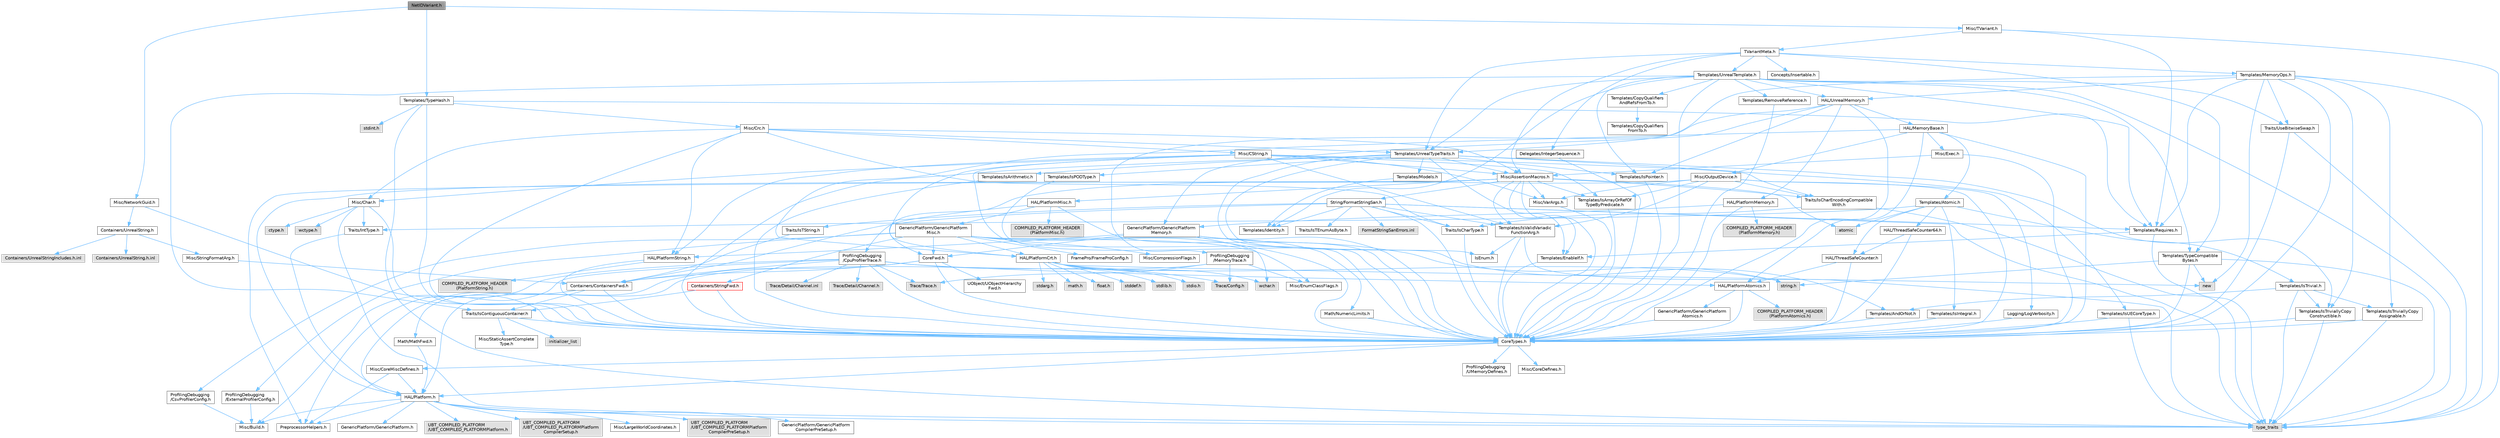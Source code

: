 digraph "NetIDVariant.h"
{
 // INTERACTIVE_SVG=YES
 // LATEX_PDF_SIZE
  bgcolor="transparent";
  edge [fontname=Helvetica,fontsize=10,labelfontname=Helvetica,labelfontsize=10];
  node [fontname=Helvetica,fontsize=10,shape=box,height=0.2,width=0.4];
  Node1 [id="Node000001",label="NetIDVariant.h",height=0.2,width=0.4,color="gray40", fillcolor="grey60", style="filled", fontcolor="black",tooltip=" "];
  Node1 -> Node2 [id="edge1_Node000001_Node000002",color="steelblue1",style="solid",tooltip=" "];
  Node2 [id="Node000002",label="Misc/NetworkGuid.h",height=0.2,width=0.4,color="grey40", fillcolor="white", style="filled",URL="$de/d1f/NetworkGuid_8h.html",tooltip=" "];
  Node2 -> Node3 [id="edge2_Node000002_Node000003",color="steelblue1",style="solid",tooltip=" "];
  Node3 [id="Node000003",label="CoreTypes.h",height=0.2,width=0.4,color="grey40", fillcolor="white", style="filled",URL="$dc/dec/CoreTypes_8h.html",tooltip=" "];
  Node3 -> Node4 [id="edge3_Node000003_Node000004",color="steelblue1",style="solid",tooltip=" "];
  Node4 [id="Node000004",label="HAL/Platform.h",height=0.2,width=0.4,color="grey40", fillcolor="white", style="filled",URL="$d9/dd0/Platform_8h.html",tooltip=" "];
  Node4 -> Node5 [id="edge4_Node000004_Node000005",color="steelblue1",style="solid",tooltip=" "];
  Node5 [id="Node000005",label="Misc/Build.h",height=0.2,width=0.4,color="grey40", fillcolor="white", style="filled",URL="$d3/dbb/Build_8h.html",tooltip=" "];
  Node4 -> Node6 [id="edge5_Node000004_Node000006",color="steelblue1",style="solid",tooltip=" "];
  Node6 [id="Node000006",label="Misc/LargeWorldCoordinates.h",height=0.2,width=0.4,color="grey40", fillcolor="white", style="filled",URL="$d2/dcb/LargeWorldCoordinates_8h.html",tooltip=" "];
  Node4 -> Node7 [id="edge6_Node000004_Node000007",color="steelblue1",style="solid",tooltip=" "];
  Node7 [id="Node000007",label="type_traits",height=0.2,width=0.4,color="grey60", fillcolor="#E0E0E0", style="filled",tooltip=" "];
  Node4 -> Node8 [id="edge7_Node000004_Node000008",color="steelblue1",style="solid",tooltip=" "];
  Node8 [id="Node000008",label="PreprocessorHelpers.h",height=0.2,width=0.4,color="grey40", fillcolor="white", style="filled",URL="$db/ddb/PreprocessorHelpers_8h.html",tooltip=" "];
  Node4 -> Node9 [id="edge8_Node000004_Node000009",color="steelblue1",style="solid",tooltip=" "];
  Node9 [id="Node000009",label="UBT_COMPILED_PLATFORM\l/UBT_COMPILED_PLATFORMPlatform\lCompilerPreSetup.h",height=0.2,width=0.4,color="grey60", fillcolor="#E0E0E0", style="filled",tooltip=" "];
  Node4 -> Node10 [id="edge9_Node000004_Node000010",color="steelblue1",style="solid",tooltip=" "];
  Node10 [id="Node000010",label="GenericPlatform/GenericPlatform\lCompilerPreSetup.h",height=0.2,width=0.4,color="grey40", fillcolor="white", style="filled",URL="$d9/dc8/GenericPlatformCompilerPreSetup_8h.html",tooltip=" "];
  Node4 -> Node11 [id="edge10_Node000004_Node000011",color="steelblue1",style="solid",tooltip=" "];
  Node11 [id="Node000011",label="GenericPlatform/GenericPlatform.h",height=0.2,width=0.4,color="grey40", fillcolor="white", style="filled",URL="$d6/d84/GenericPlatform_8h.html",tooltip=" "];
  Node4 -> Node12 [id="edge11_Node000004_Node000012",color="steelblue1",style="solid",tooltip=" "];
  Node12 [id="Node000012",label="UBT_COMPILED_PLATFORM\l/UBT_COMPILED_PLATFORMPlatform.h",height=0.2,width=0.4,color="grey60", fillcolor="#E0E0E0", style="filled",tooltip=" "];
  Node4 -> Node13 [id="edge12_Node000004_Node000013",color="steelblue1",style="solid",tooltip=" "];
  Node13 [id="Node000013",label="UBT_COMPILED_PLATFORM\l/UBT_COMPILED_PLATFORMPlatform\lCompilerSetup.h",height=0.2,width=0.4,color="grey60", fillcolor="#E0E0E0", style="filled",tooltip=" "];
  Node3 -> Node14 [id="edge13_Node000003_Node000014",color="steelblue1",style="solid",tooltip=" "];
  Node14 [id="Node000014",label="ProfilingDebugging\l/UMemoryDefines.h",height=0.2,width=0.4,color="grey40", fillcolor="white", style="filled",URL="$d2/da2/UMemoryDefines_8h.html",tooltip=" "];
  Node3 -> Node15 [id="edge14_Node000003_Node000015",color="steelblue1",style="solid",tooltip=" "];
  Node15 [id="Node000015",label="Misc/CoreMiscDefines.h",height=0.2,width=0.4,color="grey40", fillcolor="white", style="filled",URL="$da/d38/CoreMiscDefines_8h.html",tooltip=" "];
  Node15 -> Node4 [id="edge15_Node000015_Node000004",color="steelblue1",style="solid",tooltip=" "];
  Node15 -> Node8 [id="edge16_Node000015_Node000008",color="steelblue1",style="solid",tooltip=" "];
  Node3 -> Node16 [id="edge17_Node000003_Node000016",color="steelblue1",style="solid",tooltip=" "];
  Node16 [id="Node000016",label="Misc/CoreDefines.h",height=0.2,width=0.4,color="grey40", fillcolor="white", style="filled",URL="$d3/dd2/CoreDefines_8h.html",tooltip=" "];
  Node2 -> Node17 [id="edge18_Node000002_Node000017",color="steelblue1",style="solid",tooltip=" "];
  Node17 [id="Node000017",label="Containers/UnrealString.h",height=0.2,width=0.4,color="grey40", fillcolor="white", style="filled",URL="$d5/dba/UnrealString_8h.html",tooltip=" "];
  Node17 -> Node18 [id="edge19_Node000017_Node000018",color="steelblue1",style="solid",tooltip=" "];
  Node18 [id="Node000018",label="Containers/UnrealStringIncludes.h.inl",height=0.2,width=0.4,color="grey60", fillcolor="#E0E0E0", style="filled",tooltip=" "];
  Node17 -> Node19 [id="edge20_Node000017_Node000019",color="steelblue1",style="solid",tooltip=" "];
  Node19 [id="Node000019",label="Containers/UnrealString.h.inl",height=0.2,width=0.4,color="grey60", fillcolor="#E0E0E0", style="filled",tooltip=" "];
  Node17 -> Node20 [id="edge21_Node000017_Node000020",color="steelblue1",style="solid",tooltip=" "];
  Node20 [id="Node000020",label="Misc/StringFormatArg.h",height=0.2,width=0.4,color="grey40", fillcolor="white", style="filled",URL="$d2/d16/StringFormatArg_8h.html",tooltip=" "];
  Node20 -> Node21 [id="edge22_Node000020_Node000021",color="steelblue1",style="solid",tooltip=" "];
  Node21 [id="Node000021",label="Containers/ContainersFwd.h",height=0.2,width=0.4,color="grey40", fillcolor="white", style="filled",URL="$d4/d0a/ContainersFwd_8h.html",tooltip=" "];
  Node21 -> Node4 [id="edge23_Node000021_Node000004",color="steelblue1",style="solid",tooltip=" "];
  Node21 -> Node3 [id="edge24_Node000021_Node000003",color="steelblue1",style="solid",tooltip=" "];
  Node21 -> Node22 [id="edge25_Node000021_Node000022",color="steelblue1",style="solid",tooltip=" "];
  Node22 [id="Node000022",label="Traits/IsContiguousContainer.h",height=0.2,width=0.4,color="grey40", fillcolor="white", style="filled",URL="$d5/d3c/IsContiguousContainer_8h.html",tooltip=" "];
  Node22 -> Node3 [id="edge26_Node000022_Node000003",color="steelblue1",style="solid",tooltip=" "];
  Node22 -> Node23 [id="edge27_Node000022_Node000023",color="steelblue1",style="solid",tooltip=" "];
  Node23 [id="Node000023",label="Misc/StaticAssertComplete\lType.h",height=0.2,width=0.4,color="grey40", fillcolor="white", style="filled",URL="$d5/d4e/StaticAssertCompleteType_8h.html",tooltip=" "];
  Node22 -> Node24 [id="edge28_Node000022_Node000024",color="steelblue1",style="solid",tooltip=" "];
  Node24 [id="Node000024",label="initializer_list",height=0.2,width=0.4,color="grey60", fillcolor="#E0E0E0", style="filled",tooltip=" "];
  Node1 -> Node25 [id="edge29_Node000001_Node000025",color="steelblue1",style="solid",tooltip=" "];
  Node25 [id="Node000025",label="Misc/TVariant.h",height=0.2,width=0.4,color="grey40", fillcolor="white", style="filled",URL="$d2/d16/TVariant_8h.html",tooltip=" "];
  Node25 -> Node26 [id="edge30_Node000025_Node000026",color="steelblue1",style="solid",tooltip=" "];
  Node26 [id="Node000026",label="Templates/Requires.h",height=0.2,width=0.4,color="grey40", fillcolor="white", style="filled",URL="$dc/d96/Requires_8h.html",tooltip=" "];
  Node26 -> Node27 [id="edge31_Node000026_Node000027",color="steelblue1",style="solid",tooltip=" "];
  Node27 [id="Node000027",label="Templates/EnableIf.h",height=0.2,width=0.4,color="grey40", fillcolor="white", style="filled",URL="$d7/d60/EnableIf_8h.html",tooltip=" "];
  Node27 -> Node3 [id="edge32_Node000027_Node000003",color="steelblue1",style="solid",tooltip=" "];
  Node26 -> Node7 [id="edge33_Node000026_Node000007",color="steelblue1",style="solid",tooltip=" "];
  Node25 -> Node28 [id="edge34_Node000025_Node000028",color="steelblue1",style="solid",tooltip=" "];
  Node28 [id="Node000028",label="TVariantMeta.h",height=0.2,width=0.4,color="grey40", fillcolor="white", style="filled",URL="$d0/d34/TVariantMeta_8h.html",tooltip=" "];
  Node28 -> Node29 [id="edge35_Node000028_Node000029",color="steelblue1",style="solid",tooltip=" "];
  Node29 [id="Node000029",label="Templates/MemoryOps.h",height=0.2,width=0.4,color="grey40", fillcolor="white", style="filled",URL="$db/dea/MemoryOps_8h.html",tooltip=" "];
  Node29 -> Node3 [id="edge36_Node000029_Node000003",color="steelblue1",style="solid",tooltip=" "];
  Node29 -> Node30 [id="edge37_Node000029_Node000030",color="steelblue1",style="solid",tooltip=" "];
  Node30 [id="Node000030",label="HAL/UnrealMemory.h",height=0.2,width=0.4,color="grey40", fillcolor="white", style="filled",URL="$d9/d96/UnrealMemory_8h.html",tooltip=" "];
  Node30 -> Node3 [id="edge38_Node000030_Node000003",color="steelblue1",style="solid",tooltip=" "];
  Node30 -> Node31 [id="edge39_Node000030_Node000031",color="steelblue1",style="solid",tooltip=" "];
  Node31 [id="Node000031",label="GenericPlatform/GenericPlatform\lMemory.h",height=0.2,width=0.4,color="grey40", fillcolor="white", style="filled",URL="$dd/d22/GenericPlatformMemory_8h.html",tooltip=" "];
  Node31 -> Node32 [id="edge40_Node000031_Node000032",color="steelblue1",style="solid",tooltip=" "];
  Node32 [id="Node000032",label="CoreFwd.h",height=0.2,width=0.4,color="grey40", fillcolor="white", style="filled",URL="$d1/d1e/CoreFwd_8h.html",tooltip=" "];
  Node32 -> Node3 [id="edge41_Node000032_Node000003",color="steelblue1",style="solid",tooltip=" "];
  Node32 -> Node21 [id="edge42_Node000032_Node000021",color="steelblue1",style="solid",tooltip=" "];
  Node32 -> Node33 [id="edge43_Node000032_Node000033",color="steelblue1",style="solid",tooltip=" "];
  Node33 [id="Node000033",label="Math/MathFwd.h",height=0.2,width=0.4,color="grey40", fillcolor="white", style="filled",URL="$d2/d10/MathFwd_8h.html",tooltip=" "];
  Node33 -> Node4 [id="edge44_Node000033_Node000004",color="steelblue1",style="solid",tooltip=" "];
  Node32 -> Node34 [id="edge45_Node000032_Node000034",color="steelblue1",style="solid",tooltip=" "];
  Node34 [id="Node000034",label="UObject/UObjectHierarchy\lFwd.h",height=0.2,width=0.4,color="grey40", fillcolor="white", style="filled",URL="$d3/d13/UObjectHierarchyFwd_8h.html",tooltip=" "];
  Node31 -> Node3 [id="edge46_Node000031_Node000003",color="steelblue1",style="solid",tooltip=" "];
  Node31 -> Node35 [id="edge47_Node000031_Node000035",color="steelblue1",style="solid",tooltip=" "];
  Node35 [id="Node000035",label="HAL/PlatformString.h",height=0.2,width=0.4,color="grey40", fillcolor="white", style="filled",URL="$db/db5/PlatformString_8h.html",tooltip=" "];
  Node35 -> Node3 [id="edge48_Node000035_Node000003",color="steelblue1",style="solid",tooltip=" "];
  Node35 -> Node36 [id="edge49_Node000035_Node000036",color="steelblue1",style="solid",tooltip=" "];
  Node36 [id="Node000036",label="COMPILED_PLATFORM_HEADER\l(PlatformString.h)",height=0.2,width=0.4,color="grey60", fillcolor="#E0E0E0", style="filled",tooltip=" "];
  Node31 -> Node37 [id="edge50_Node000031_Node000037",color="steelblue1",style="solid",tooltip=" "];
  Node37 [id="Node000037",label="string.h",height=0.2,width=0.4,color="grey60", fillcolor="#E0E0E0", style="filled",tooltip=" "];
  Node31 -> Node38 [id="edge51_Node000031_Node000038",color="steelblue1",style="solid",tooltip=" "];
  Node38 [id="Node000038",label="wchar.h",height=0.2,width=0.4,color="grey60", fillcolor="#E0E0E0", style="filled",tooltip=" "];
  Node30 -> Node39 [id="edge52_Node000030_Node000039",color="steelblue1",style="solid",tooltip=" "];
  Node39 [id="Node000039",label="HAL/MemoryBase.h",height=0.2,width=0.4,color="grey40", fillcolor="white", style="filled",URL="$d6/d9f/MemoryBase_8h.html",tooltip=" "];
  Node39 -> Node3 [id="edge53_Node000039_Node000003",color="steelblue1",style="solid",tooltip=" "];
  Node39 -> Node40 [id="edge54_Node000039_Node000040",color="steelblue1",style="solid",tooltip=" "];
  Node40 [id="Node000040",label="HAL/PlatformAtomics.h",height=0.2,width=0.4,color="grey40", fillcolor="white", style="filled",URL="$d3/d36/PlatformAtomics_8h.html",tooltip=" "];
  Node40 -> Node3 [id="edge55_Node000040_Node000003",color="steelblue1",style="solid",tooltip=" "];
  Node40 -> Node41 [id="edge56_Node000040_Node000041",color="steelblue1",style="solid",tooltip=" "];
  Node41 [id="Node000041",label="GenericPlatform/GenericPlatform\lAtomics.h",height=0.2,width=0.4,color="grey40", fillcolor="white", style="filled",URL="$da/d72/GenericPlatformAtomics_8h.html",tooltip=" "];
  Node41 -> Node3 [id="edge57_Node000041_Node000003",color="steelblue1",style="solid",tooltip=" "];
  Node40 -> Node42 [id="edge58_Node000040_Node000042",color="steelblue1",style="solid",tooltip=" "];
  Node42 [id="Node000042",label="COMPILED_PLATFORM_HEADER\l(PlatformAtomics.h)",height=0.2,width=0.4,color="grey60", fillcolor="#E0E0E0", style="filled",tooltip=" "];
  Node39 -> Node43 [id="edge59_Node000039_Node000043",color="steelblue1",style="solid",tooltip=" "];
  Node43 [id="Node000043",label="HAL/PlatformCrt.h",height=0.2,width=0.4,color="grey40", fillcolor="white", style="filled",URL="$d8/d75/PlatformCrt_8h.html",tooltip=" "];
  Node43 -> Node44 [id="edge60_Node000043_Node000044",color="steelblue1",style="solid",tooltip=" "];
  Node44 [id="Node000044",label="new",height=0.2,width=0.4,color="grey60", fillcolor="#E0E0E0", style="filled",tooltip=" "];
  Node43 -> Node38 [id="edge61_Node000043_Node000038",color="steelblue1",style="solid",tooltip=" "];
  Node43 -> Node45 [id="edge62_Node000043_Node000045",color="steelblue1",style="solid",tooltip=" "];
  Node45 [id="Node000045",label="stddef.h",height=0.2,width=0.4,color="grey60", fillcolor="#E0E0E0", style="filled",tooltip=" "];
  Node43 -> Node46 [id="edge63_Node000043_Node000046",color="steelblue1",style="solid",tooltip=" "];
  Node46 [id="Node000046",label="stdlib.h",height=0.2,width=0.4,color="grey60", fillcolor="#E0E0E0", style="filled",tooltip=" "];
  Node43 -> Node47 [id="edge64_Node000043_Node000047",color="steelblue1",style="solid",tooltip=" "];
  Node47 [id="Node000047",label="stdio.h",height=0.2,width=0.4,color="grey60", fillcolor="#E0E0E0", style="filled",tooltip=" "];
  Node43 -> Node48 [id="edge65_Node000043_Node000048",color="steelblue1",style="solid",tooltip=" "];
  Node48 [id="Node000048",label="stdarg.h",height=0.2,width=0.4,color="grey60", fillcolor="#E0E0E0", style="filled",tooltip=" "];
  Node43 -> Node49 [id="edge66_Node000043_Node000049",color="steelblue1",style="solid",tooltip=" "];
  Node49 [id="Node000049",label="math.h",height=0.2,width=0.4,color="grey60", fillcolor="#E0E0E0", style="filled",tooltip=" "];
  Node43 -> Node50 [id="edge67_Node000043_Node000050",color="steelblue1",style="solid",tooltip=" "];
  Node50 [id="Node000050",label="float.h",height=0.2,width=0.4,color="grey60", fillcolor="#E0E0E0", style="filled",tooltip=" "];
  Node43 -> Node37 [id="edge68_Node000043_Node000037",color="steelblue1",style="solid",tooltip=" "];
  Node39 -> Node51 [id="edge69_Node000039_Node000051",color="steelblue1",style="solid",tooltip=" "];
  Node51 [id="Node000051",label="Misc/Exec.h",height=0.2,width=0.4,color="grey40", fillcolor="white", style="filled",URL="$de/ddb/Exec_8h.html",tooltip=" "];
  Node51 -> Node3 [id="edge70_Node000051_Node000003",color="steelblue1",style="solid",tooltip=" "];
  Node51 -> Node52 [id="edge71_Node000051_Node000052",color="steelblue1",style="solid",tooltip=" "];
  Node52 [id="Node000052",label="Misc/AssertionMacros.h",height=0.2,width=0.4,color="grey40", fillcolor="white", style="filled",URL="$d0/dfa/AssertionMacros_8h.html",tooltip=" "];
  Node52 -> Node3 [id="edge72_Node000052_Node000003",color="steelblue1",style="solid",tooltip=" "];
  Node52 -> Node4 [id="edge73_Node000052_Node000004",color="steelblue1",style="solid",tooltip=" "];
  Node52 -> Node53 [id="edge74_Node000052_Node000053",color="steelblue1",style="solid",tooltip=" "];
  Node53 [id="Node000053",label="HAL/PlatformMisc.h",height=0.2,width=0.4,color="grey40", fillcolor="white", style="filled",URL="$d0/df5/PlatformMisc_8h.html",tooltip=" "];
  Node53 -> Node3 [id="edge75_Node000053_Node000003",color="steelblue1",style="solid",tooltip=" "];
  Node53 -> Node54 [id="edge76_Node000053_Node000054",color="steelblue1",style="solid",tooltip=" "];
  Node54 [id="Node000054",label="GenericPlatform/GenericPlatform\lMisc.h",height=0.2,width=0.4,color="grey40", fillcolor="white", style="filled",URL="$db/d9a/GenericPlatformMisc_8h.html",tooltip=" "];
  Node54 -> Node55 [id="edge77_Node000054_Node000055",color="steelblue1",style="solid",tooltip=" "];
  Node55 [id="Node000055",label="Containers/StringFwd.h",height=0.2,width=0.4,color="red", fillcolor="#FFF0F0", style="filled",URL="$df/d37/StringFwd_8h.html",tooltip=" "];
  Node55 -> Node3 [id="edge78_Node000055_Node000003",color="steelblue1",style="solid",tooltip=" "];
  Node55 -> Node22 [id="edge79_Node000055_Node000022",color="steelblue1",style="solid",tooltip=" "];
  Node54 -> Node32 [id="edge80_Node000054_Node000032",color="steelblue1",style="solid",tooltip=" "];
  Node54 -> Node3 [id="edge81_Node000054_Node000003",color="steelblue1",style="solid",tooltip=" "];
  Node54 -> Node57 [id="edge82_Node000054_Node000057",color="steelblue1",style="solid",tooltip=" "];
  Node57 [id="Node000057",label="FramePro/FrameProConfig.h",height=0.2,width=0.4,color="grey40", fillcolor="white", style="filled",URL="$d7/d90/FrameProConfig_8h.html",tooltip=" "];
  Node54 -> Node43 [id="edge83_Node000054_Node000043",color="steelblue1",style="solid",tooltip=" "];
  Node54 -> Node58 [id="edge84_Node000054_Node000058",color="steelblue1",style="solid",tooltip=" "];
  Node58 [id="Node000058",label="Math/NumericLimits.h",height=0.2,width=0.4,color="grey40", fillcolor="white", style="filled",URL="$df/d1b/NumericLimits_8h.html",tooltip=" "];
  Node58 -> Node3 [id="edge85_Node000058_Node000003",color="steelblue1",style="solid",tooltip=" "];
  Node54 -> Node59 [id="edge86_Node000054_Node000059",color="steelblue1",style="solid",tooltip=" "];
  Node59 [id="Node000059",label="Misc/CompressionFlags.h",height=0.2,width=0.4,color="grey40", fillcolor="white", style="filled",URL="$d9/d76/CompressionFlags_8h.html",tooltip=" "];
  Node54 -> Node60 [id="edge87_Node000054_Node000060",color="steelblue1",style="solid",tooltip=" "];
  Node60 [id="Node000060",label="Misc/EnumClassFlags.h",height=0.2,width=0.4,color="grey40", fillcolor="white", style="filled",URL="$d8/de7/EnumClassFlags_8h.html",tooltip=" "];
  Node54 -> Node61 [id="edge88_Node000054_Node000061",color="steelblue1",style="solid",tooltip=" "];
  Node61 [id="Node000061",label="ProfilingDebugging\l/CsvProfilerConfig.h",height=0.2,width=0.4,color="grey40", fillcolor="white", style="filled",URL="$d3/d88/CsvProfilerConfig_8h.html",tooltip=" "];
  Node61 -> Node5 [id="edge89_Node000061_Node000005",color="steelblue1",style="solid",tooltip=" "];
  Node54 -> Node62 [id="edge90_Node000054_Node000062",color="steelblue1",style="solid",tooltip=" "];
  Node62 [id="Node000062",label="ProfilingDebugging\l/ExternalProfilerConfig.h",height=0.2,width=0.4,color="grey40", fillcolor="white", style="filled",URL="$d3/dbb/ExternalProfilerConfig_8h.html",tooltip=" "];
  Node62 -> Node5 [id="edge91_Node000062_Node000005",color="steelblue1",style="solid",tooltip=" "];
  Node53 -> Node63 [id="edge92_Node000053_Node000063",color="steelblue1",style="solid",tooltip=" "];
  Node63 [id="Node000063",label="COMPILED_PLATFORM_HEADER\l(PlatformMisc.h)",height=0.2,width=0.4,color="grey60", fillcolor="#E0E0E0", style="filled",tooltip=" "];
  Node53 -> Node64 [id="edge93_Node000053_Node000064",color="steelblue1",style="solid",tooltip=" "];
  Node64 [id="Node000064",label="ProfilingDebugging\l/CpuProfilerTrace.h",height=0.2,width=0.4,color="grey40", fillcolor="white", style="filled",URL="$da/dcb/CpuProfilerTrace_8h.html",tooltip=" "];
  Node64 -> Node3 [id="edge94_Node000064_Node000003",color="steelblue1",style="solid",tooltip=" "];
  Node64 -> Node21 [id="edge95_Node000064_Node000021",color="steelblue1",style="solid",tooltip=" "];
  Node64 -> Node40 [id="edge96_Node000064_Node000040",color="steelblue1",style="solid",tooltip=" "];
  Node64 -> Node8 [id="edge97_Node000064_Node000008",color="steelblue1",style="solid",tooltip=" "];
  Node64 -> Node5 [id="edge98_Node000064_Node000005",color="steelblue1",style="solid",tooltip=" "];
  Node64 -> Node65 [id="edge99_Node000064_Node000065",color="steelblue1",style="solid",tooltip=" "];
  Node65 [id="Node000065",label="Trace/Config.h",height=0.2,width=0.4,color="grey60", fillcolor="#E0E0E0", style="filled",tooltip=" "];
  Node64 -> Node66 [id="edge100_Node000064_Node000066",color="steelblue1",style="solid",tooltip=" "];
  Node66 [id="Node000066",label="Trace/Detail/Channel.h",height=0.2,width=0.4,color="grey60", fillcolor="#E0E0E0", style="filled",tooltip=" "];
  Node64 -> Node67 [id="edge101_Node000064_Node000067",color="steelblue1",style="solid",tooltip=" "];
  Node67 [id="Node000067",label="Trace/Detail/Channel.inl",height=0.2,width=0.4,color="grey60", fillcolor="#E0E0E0", style="filled",tooltip=" "];
  Node64 -> Node68 [id="edge102_Node000064_Node000068",color="steelblue1",style="solid",tooltip=" "];
  Node68 [id="Node000068",label="Trace/Trace.h",height=0.2,width=0.4,color="grey60", fillcolor="#E0E0E0", style="filled",tooltip=" "];
  Node52 -> Node8 [id="edge103_Node000052_Node000008",color="steelblue1",style="solid",tooltip=" "];
  Node52 -> Node27 [id="edge104_Node000052_Node000027",color="steelblue1",style="solid",tooltip=" "];
  Node52 -> Node69 [id="edge105_Node000052_Node000069",color="steelblue1",style="solid",tooltip=" "];
  Node69 [id="Node000069",label="Templates/IsArrayOrRefOf\lTypeByPredicate.h",height=0.2,width=0.4,color="grey40", fillcolor="white", style="filled",URL="$d6/da1/IsArrayOrRefOfTypeByPredicate_8h.html",tooltip=" "];
  Node69 -> Node3 [id="edge106_Node000069_Node000003",color="steelblue1",style="solid",tooltip=" "];
  Node52 -> Node70 [id="edge107_Node000052_Node000070",color="steelblue1",style="solid",tooltip=" "];
  Node70 [id="Node000070",label="Templates/IsValidVariadic\lFunctionArg.h",height=0.2,width=0.4,color="grey40", fillcolor="white", style="filled",URL="$d0/dc8/IsValidVariadicFunctionArg_8h.html",tooltip=" "];
  Node70 -> Node3 [id="edge108_Node000070_Node000003",color="steelblue1",style="solid",tooltip=" "];
  Node70 -> Node71 [id="edge109_Node000070_Node000071",color="steelblue1",style="solid",tooltip=" "];
  Node71 [id="Node000071",label="IsEnum.h",height=0.2,width=0.4,color="grey40", fillcolor="white", style="filled",URL="$d4/de5/IsEnum_8h.html",tooltip=" "];
  Node70 -> Node7 [id="edge110_Node000070_Node000007",color="steelblue1",style="solid",tooltip=" "];
  Node52 -> Node72 [id="edge111_Node000052_Node000072",color="steelblue1",style="solid",tooltip=" "];
  Node72 [id="Node000072",label="Traits/IsCharEncodingCompatible\lWith.h",height=0.2,width=0.4,color="grey40", fillcolor="white", style="filled",URL="$df/dd1/IsCharEncodingCompatibleWith_8h.html",tooltip=" "];
  Node72 -> Node7 [id="edge112_Node000072_Node000007",color="steelblue1",style="solid",tooltip=" "];
  Node72 -> Node73 [id="edge113_Node000072_Node000073",color="steelblue1",style="solid",tooltip=" "];
  Node73 [id="Node000073",label="Traits/IsCharType.h",height=0.2,width=0.4,color="grey40", fillcolor="white", style="filled",URL="$db/d51/IsCharType_8h.html",tooltip=" "];
  Node73 -> Node3 [id="edge114_Node000073_Node000003",color="steelblue1",style="solid",tooltip=" "];
  Node52 -> Node74 [id="edge115_Node000052_Node000074",color="steelblue1",style="solid",tooltip=" "];
  Node74 [id="Node000074",label="Misc/VarArgs.h",height=0.2,width=0.4,color="grey40", fillcolor="white", style="filled",URL="$d5/d6f/VarArgs_8h.html",tooltip=" "];
  Node74 -> Node3 [id="edge116_Node000074_Node000003",color="steelblue1",style="solid",tooltip=" "];
  Node52 -> Node75 [id="edge117_Node000052_Node000075",color="steelblue1",style="solid",tooltip=" "];
  Node75 [id="Node000075",label="String/FormatStringSan.h",height=0.2,width=0.4,color="grey40", fillcolor="white", style="filled",URL="$d3/d8b/FormatStringSan_8h.html",tooltip=" "];
  Node75 -> Node7 [id="edge118_Node000075_Node000007",color="steelblue1",style="solid",tooltip=" "];
  Node75 -> Node3 [id="edge119_Node000075_Node000003",color="steelblue1",style="solid",tooltip=" "];
  Node75 -> Node26 [id="edge120_Node000075_Node000026",color="steelblue1",style="solid",tooltip=" "];
  Node75 -> Node76 [id="edge121_Node000075_Node000076",color="steelblue1",style="solid",tooltip=" "];
  Node76 [id="Node000076",label="Templates/Identity.h",height=0.2,width=0.4,color="grey40", fillcolor="white", style="filled",URL="$d0/dd5/Identity_8h.html",tooltip=" "];
  Node75 -> Node70 [id="edge122_Node000075_Node000070",color="steelblue1",style="solid",tooltip=" "];
  Node75 -> Node73 [id="edge123_Node000075_Node000073",color="steelblue1",style="solid",tooltip=" "];
  Node75 -> Node77 [id="edge124_Node000075_Node000077",color="steelblue1",style="solid",tooltip=" "];
  Node77 [id="Node000077",label="Traits/IsTEnumAsByte.h",height=0.2,width=0.4,color="grey40", fillcolor="white", style="filled",URL="$d1/de6/IsTEnumAsByte_8h.html",tooltip=" "];
  Node75 -> Node78 [id="edge125_Node000075_Node000078",color="steelblue1",style="solid",tooltip=" "];
  Node78 [id="Node000078",label="Traits/IsTString.h",height=0.2,width=0.4,color="grey40", fillcolor="white", style="filled",URL="$d0/df8/IsTString_8h.html",tooltip=" "];
  Node78 -> Node21 [id="edge126_Node000078_Node000021",color="steelblue1",style="solid",tooltip=" "];
  Node75 -> Node21 [id="edge127_Node000075_Node000021",color="steelblue1",style="solid",tooltip=" "];
  Node75 -> Node79 [id="edge128_Node000075_Node000079",color="steelblue1",style="solid",tooltip=" "];
  Node79 [id="Node000079",label="FormatStringSanErrors.inl",height=0.2,width=0.4,color="grey60", fillcolor="#E0E0E0", style="filled",tooltip=" "];
  Node52 -> Node80 [id="edge129_Node000052_Node000080",color="steelblue1",style="solid",tooltip=" "];
  Node80 [id="Node000080",label="atomic",height=0.2,width=0.4,color="grey60", fillcolor="#E0E0E0", style="filled",tooltip=" "];
  Node39 -> Node81 [id="edge130_Node000039_Node000081",color="steelblue1",style="solid",tooltip=" "];
  Node81 [id="Node000081",label="Misc/OutputDevice.h",height=0.2,width=0.4,color="grey40", fillcolor="white", style="filled",URL="$d7/d32/OutputDevice_8h.html",tooltip=" "];
  Node81 -> Node32 [id="edge131_Node000081_Node000032",color="steelblue1",style="solid",tooltip=" "];
  Node81 -> Node3 [id="edge132_Node000081_Node000003",color="steelblue1",style="solid",tooltip=" "];
  Node81 -> Node82 [id="edge133_Node000081_Node000082",color="steelblue1",style="solid",tooltip=" "];
  Node82 [id="Node000082",label="Logging/LogVerbosity.h",height=0.2,width=0.4,color="grey40", fillcolor="white", style="filled",URL="$d2/d8f/LogVerbosity_8h.html",tooltip=" "];
  Node82 -> Node3 [id="edge134_Node000082_Node000003",color="steelblue1",style="solid",tooltip=" "];
  Node81 -> Node74 [id="edge135_Node000081_Node000074",color="steelblue1",style="solid",tooltip=" "];
  Node81 -> Node69 [id="edge136_Node000081_Node000069",color="steelblue1",style="solid",tooltip=" "];
  Node81 -> Node70 [id="edge137_Node000081_Node000070",color="steelblue1",style="solid",tooltip=" "];
  Node81 -> Node72 [id="edge138_Node000081_Node000072",color="steelblue1",style="solid",tooltip=" "];
  Node39 -> Node83 [id="edge139_Node000039_Node000083",color="steelblue1",style="solid",tooltip=" "];
  Node83 [id="Node000083",label="Templates/Atomic.h",height=0.2,width=0.4,color="grey40", fillcolor="white", style="filled",URL="$d3/d91/Atomic_8h.html",tooltip=" "];
  Node83 -> Node84 [id="edge140_Node000083_Node000084",color="steelblue1",style="solid",tooltip=" "];
  Node84 [id="Node000084",label="HAL/ThreadSafeCounter.h",height=0.2,width=0.4,color="grey40", fillcolor="white", style="filled",URL="$dc/dc9/ThreadSafeCounter_8h.html",tooltip=" "];
  Node84 -> Node3 [id="edge141_Node000084_Node000003",color="steelblue1",style="solid",tooltip=" "];
  Node84 -> Node40 [id="edge142_Node000084_Node000040",color="steelblue1",style="solid",tooltip=" "];
  Node83 -> Node85 [id="edge143_Node000083_Node000085",color="steelblue1",style="solid",tooltip=" "];
  Node85 [id="Node000085",label="HAL/ThreadSafeCounter64.h",height=0.2,width=0.4,color="grey40", fillcolor="white", style="filled",URL="$d0/d12/ThreadSafeCounter64_8h.html",tooltip=" "];
  Node85 -> Node3 [id="edge144_Node000085_Node000003",color="steelblue1",style="solid",tooltip=" "];
  Node85 -> Node84 [id="edge145_Node000085_Node000084",color="steelblue1",style="solid",tooltip=" "];
  Node83 -> Node86 [id="edge146_Node000083_Node000086",color="steelblue1",style="solid",tooltip=" "];
  Node86 [id="Node000086",label="Templates/IsIntegral.h",height=0.2,width=0.4,color="grey40", fillcolor="white", style="filled",URL="$da/d64/IsIntegral_8h.html",tooltip=" "];
  Node86 -> Node3 [id="edge147_Node000086_Node000003",color="steelblue1",style="solid",tooltip=" "];
  Node83 -> Node87 [id="edge148_Node000083_Node000087",color="steelblue1",style="solid",tooltip=" "];
  Node87 [id="Node000087",label="Templates/IsTrivial.h",height=0.2,width=0.4,color="grey40", fillcolor="white", style="filled",URL="$da/d4c/IsTrivial_8h.html",tooltip=" "];
  Node87 -> Node88 [id="edge149_Node000087_Node000088",color="steelblue1",style="solid",tooltip=" "];
  Node88 [id="Node000088",label="Templates/AndOrNot.h",height=0.2,width=0.4,color="grey40", fillcolor="white", style="filled",URL="$db/d0a/AndOrNot_8h.html",tooltip=" "];
  Node88 -> Node3 [id="edge150_Node000088_Node000003",color="steelblue1",style="solid",tooltip=" "];
  Node87 -> Node89 [id="edge151_Node000087_Node000089",color="steelblue1",style="solid",tooltip=" "];
  Node89 [id="Node000089",label="Templates/IsTriviallyCopy\lConstructible.h",height=0.2,width=0.4,color="grey40", fillcolor="white", style="filled",URL="$d3/d78/IsTriviallyCopyConstructible_8h.html",tooltip=" "];
  Node89 -> Node3 [id="edge152_Node000089_Node000003",color="steelblue1",style="solid",tooltip=" "];
  Node89 -> Node7 [id="edge153_Node000089_Node000007",color="steelblue1",style="solid",tooltip=" "];
  Node87 -> Node90 [id="edge154_Node000087_Node000090",color="steelblue1",style="solid",tooltip=" "];
  Node90 [id="Node000090",label="Templates/IsTriviallyCopy\lAssignable.h",height=0.2,width=0.4,color="grey40", fillcolor="white", style="filled",URL="$d2/df2/IsTriviallyCopyAssignable_8h.html",tooltip=" "];
  Node90 -> Node3 [id="edge155_Node000090_Node000003",color="steelblue1",style="solid",tooltip=" "];
  Node90 -> Node7 [id="edge156_Node000090_Node000007",color="steelblue1",style="solid",tooltip=" "];
  Node87 -> Node7 [id="edge157_Node000087_Node000007",color="steelblue1",style="solid",tooltip=" "];
  Node83 -> Node91 [id="edge158_Node000083_Node000091",color="steelblue1",style="solid",tooltip=" "];
  Node91 [id="Node000091",label="Traits/IntType.h",height=0.2,width=0.4,color="grey40", fillcolor="white", style="filled",URL="$d7/deb/IntType_8h.html",tooltip=" "];
  Node91 -> Node4 [id="edge159_Node000091_Node000004",color="steelblue1",style="solid",tooltip=" "];
  Node83 -> Node80 [id="edge160_Node000083_Node000080",color="steelblue1",style="solid",tooltip=" "];
  Node30 -> Node92 [id="edge161_Node000030_Node000092",color="steelblue1",style="solid",tooltip=" "];
  Node92 [id="Node000092",label="HAL/PlatformMemory.h",height=0.2,width=0.4,color="grey40", fillcolor="white", style="filled",URL="$de/d68/PlatformMemory_8h.html",tooltip=" "];
  Node92 -> Node3 [id="edge162_Node000092_Node000003",color="steelblue1",style="solid",tooltip=" "];
  Node92 -> Node31 [id="edge163_Node000092_Node000031",color="steelblue1",style="solid",tooltip=" "];
  Node92 -> Node93 [id="edge164_Node000092_Node000093",color="steelblue1",style="solid",tooltip=" "];
  Node93 [id="Node000093",label="COMPILED_PLATFORM_HEADER\l(PlatformMemory.h)",height=0.2,width=0.4,color="grey60", fillcolor="#E0E0E0", style="filled",tooltip=" "];
  Node30 -> Node94 [id="edge165_Node000030_Node000094",color="steelblue1",style="solid",tooltip=" "];
  Node94 [id="Node000094",label="ProfilingDebugging\l/MemoryTrace.h",height=0.2,width=0.4,color="grey40", fillcolor="white", style="filled",URL="$da/dd7/MemoryTrace_8h.html",tooltip=" "];
  Node94 -> Node4 [id="edge166_Node000094_Node000004",color="steelblue1",style="solid",tooltip=" "];
  Node94 -> Node60 [id="edge167_Node000094_Node000060",color="steelblue1",style="solid",tooltip=" "];
  Node94 -> Node65 [id="edge168_Node000094_Node000065",color="steelblue1",style="solid",tooltip=" "];
  Node94 -> Node68 [id="edge169_Node000094_Node000068",color="steelblue1",style="solid",tooltip=" "];
  Node30 -> Node95 [id="edge170_Node000030_Node000095",color="steelblue1",style="solid",tooltip=" "];
  Node95 [id="Node000095",label="Templates/IsPointer.h",height=0.2,width=0.4,color="grey40", fillcolor="white", style="filled",URL="$d7/d05/IsPointer_8h.html",tooltip=" "];
  Node95 -> Node3 [id="edge171_Node000095_Node000003",color="steelblue1",style="solid",tooltip=" "];
  Node29 -> Node90 [id="edge172_Node000029_Node000090",color="steelblue1",style="solid",tooltip=" "];
  Node29 -> Node89 [id="edge173_Node000029_Node000089",color="steelblue1",style="solid",tooltip=" "];
  Node29 -> Node26 [id="edge174_Node000029_Node000026",color="steelblue1",style="solid",tooltip=" "];
  Node29 -> Node96 [id="edge175_Node000029_Node000096",color="steelblue1",style="solid",tooltip=" "];
  Node96 [id="Node000096",label="Templates/UnrealTypeTraits.h",height=0.2,width=0.4,color="grey40", fillcolor="white", style="filled",URL="$d2/d2d/UnrealTypeTraits_8h.html",tooltip=" "];
  Node96 -> Node3 [id="edge176_Node000096_Node000003",color="steelblue1",style="solid",tooltip=" "];
  Node96 -> Node95 [id="edge177_Node000096_Node000095",color="steelblue1",style="solid",tooltip=" "];
  Node96 -> Node52 [id="edge178_Node000096_Node000052",color="steelblue1",style="solid",tooltip=" "];
  Node96 -> Node88 [id="edge179_Node000096_Node000088",color="steelblue1",style="solid",tooltip=" "];
  Node96 -> Node27 [id="edge180_Node000096_Node000027",color="steelblue1",style="solid",tooltip=" "];
  Node96 -> Node97 [id="edge181_Node000096_Node000097",color="steelblue1",style="solid",tooltip=" "];
  Node97 [id="Node000097",label="Templates/IsArithmetic.h",height=0.2,width=0.4,color="grey40", fillcolor="white", style="filled",URL="$d2/d5d/IsArithmetic_8h.html",tooltip=" "];
  Node97 -> Node3 [id="edge182_Node000097_Node000003",color="steelblue1",style="solid",tooltip=" "];
  Node96 -> Node71 [id="edge183_Node000096_Node000071",color="steelblue1",style="solid",tooltip=" "];
  Node96 -> Node98 [id="edge184_Node000096_Node000098",color="steelblue1",style="solid",tooltip=" "];
  Node98 [id="Node000098",label="Templates/Models.h",height=0.2,width=0.4,color="grey40", fillcolor="white", style="filled",URL="$d3/d0c/Models_8h.html",tooltip=" "];
  Node98 -> Node76 [id="edge185_Node000098_Node000076",color="steelblue1",style="solid",tooltip=" "];
  Node96 -> Node99 [id="edge186_Node000096_Node000099",color="steelblue1",style="solid",tooltip=" "];
  Node99 [id="Node000099",label="Templates/IsPODType.h",height=0.2,width=0.4,color="grey40", fillcolor="white", style="filled",URL="$d7/db1/IsPODType_8h.html",tooltip=" "];
  Node99 -> Node3 [id="edge187_Node000099_Node000003",color="steelblue1",style="solid",tooltip=" "];
  Node96 -> Node100 [id="edge188_Node000096_Node000100",color="steelblue1",style="solid",tooltip=" "];
  Node100 [id="Node000100",label="Templates/IsUECoreType.h",height=0.2,width=0.4,color="grey40", fillcolor="white", style="filled",URL="$d1/db8/IsUECoreType_8h.html",tooltip=" "];
  Node100 -> Node3 [id="edge189_Node000100_Node000003",color="steelblue1",style="solid",tooltip=" "];
  Node100 -> Node7 [id="edge190_Node000100_Node000007",color="steelblue1",style="solid",tooltip=" "];
  Node96 -> Node89 [id="edge191_Node000096_Node000089",color="steelblue1",style="solid",tooltip=" "];
  Node29 -> Node101 [id="edge192_Node000029_Node000101",color="steelblue1",style="solid",tooltip=" "];
  Node101 [id="Node000101",label="Traits/UseBitwiseSwap.h",height=0.2,width=0.4,color="grey40", fillcolor="white", style="filled",URL="$db/df3/UseBitwiseSwap_8h.html",tooltip=" "];
  Node101 -> Node3 [id="edge193_Node000101_Node000003",color="steelblue1",style="solid",tooltip=" "];
  Node101 -> Node7 [id="edge194_Node000101_Node000007",color="steelblue1",style="solid",tooltip=" "];
  Node29 -> Node44 [id="edge195_Node000029_Node000044",color="steelblue1",style="solid",tooltip=" "];
  Node29 -> Node7 [id="edge196_Node000029_Node000007",color="steelblue1",style="solid",tooltip=" "];
  Node28 -> Node102 [id="edge197_Node000028_Node000102",color="steelblue1",style="solid",tooltip=" "];
  Node102 [id="Node000102",label="Templates/TypeCompatible\lBytes.h",height=0.2,width=0.4,color="grey40", fillcolor="white", style="filled",URL="$df/d0a/TypeCompatibleBytes_8h.html",tooltip=" "];
  Node102 -> Node3 [id="edge198_Node000102_Node000003",color="steelblue1",style="solid",tooltip=" "];
  Node102 -> Node37 [id="edge199_Node000102_Node000037",color="steelblue1",style="solid",tooltip=" "];
  Node102 -> Node44 [id="edge200_Node000102_Node000044",color="steelblue1",style="solid",tooltip=" "];
  Node102 -> Node7 [id="edge201_Node000102_Node000007",color="steelblue1",style="solid",tooltip=" "];
  Node28 -> Node103 [id="edge202_Node000028_Node000103",color="steelblue1",style="solid",tooltip=" "];
  Node103 [id="Node000103",label="Templates/UnrealTemplate.h",height=0.2,width=0.4,color="grey40", fillcolor="white", style="filled",URL="$d4/d24/UnrealTemplate_8h.html",tooltip=" "];
  Node103 -> Node3 [id="edge203_Node000103_Node000003",color="steelblue1",style="solid",tooltip=" "];
  Node103 -> Node95 [id="edge204_Node000103_Node000095",color="steelblue1",style="solid",tooltip=" "];
  Node103 -> Node30 [id="edge205_Node000103_Node000030",color="steelblue1",style="solid",tooltip=" "];
  Node103 -> Node104 [id="edge206_Node000103_Node000104",color="steelblue1",style="solid",tooltip=" "];
  Node104 [id="Node000104",label="Templates/CopyQualifiers\lAndRefsFromTo.h",height=0.2,width=0.4,color="grey40", fillcolor="white", style="filled",URL="$d3/db3/CopyQualifiersAndRefsFromTo_8h.html",tooltip=" "];
  Node104 -> Node105 [id="edge207_Node000104_Node000105",color="steelblue1",style="solid",tooltip=" "];
  Node105 [id="Node000105",label="Templates/CopyQualifiers\lFromTo.h",height=0.2,width=0.4,color="grey40", fillcolor="white", style="filled",URL="$d5/db4/CopyQualifiersFromTo_8h.html",tooltip=" "];
  Node103 -> Node96 [id="edge208_Node000103_Node000096",color="steelblue1",style="solid",tooltip=" "];
  Node103 -> Node106 [id="edge209_Node000103_Node000106",color="steelblue1",style="solid",tooltip=" "];
  Node106 [id="Node000106",label="Templates/RemoveReference.h",height=0.2,width=0.4,color="grey40", fillcolor="white", style="filled",URL="$da/dbe/RemoveReference_8h.html",tooltip=" "];
  Node106 -> Node3 [id="edge210_Node000106_Node000003",color="steelblue1",style="solid",tooltip=" "];
  Node103 -> Node26 [id="edge211_Node000103_Node000026",color="steelblue1",style="solid",tooltip=" "];
  Node103 -> Node102 [id="edge212_Node000103_Node000102",color="steelblue1",style="solid",tooltip=" "];
  Node103 -> Node76 [id="edge213_Node000103_Node000076",color="steelblue1",style="solid",tooltip=" "];
  Node103 -> Node22 [id="edge214_Node000103_Node000022",color="steelblue1",style="solid",tooltip=" "];
  Node103 -> Node101 [id="edge215_Node000103_Node000101",color="steelblue1",style="solid",tooltip=" "];
  Node103 -> Node7 [id="edge216_Node000103_Node000007",color="steelblue1",style="solid",tooltip=" "];
  Node28 -> Node96 [id="edge217_Node000028_Node000096",color="steelblue1",style="solid",tooltip=" "];
  Node28 -> Node107 [id="edge218_Node000028_Node000107",color="steelblue1",style="solid",tooltip=" "];
  Node107 [id="Node000107",label="Delegates/IntegerSequence.h",height=0.2,width=0.4,color="grey40", fillcolor="white", style="filled",URL="$d2/dcc/IntegerSequence_8h.html",tooltip=" "];
  Node107 -> Node3 [id="edge219_Node000107_Node000003",color="steelblue1",style="solid",tooltip=" "];
  Node28 -> Node108 [id="edge220_Node000028_Node000108",color="steelblue1",style="solid",tooltip=" "];
  Node108 [id="Node000108",label="Concepts/Insertable.h",height=0.2,width=0.4,color="grey40", fillcolor="white", style="filled",URL="$d8/d3b/Insertable_8h.html",tooltip=" "];
  Node28 -> Node52 [id="edge221_Node000028_Node000052",color="steelblue1",style="solid",tooltip=" "];
  Node25 -> Node7 [id="edge222_Node000025_Node000007",color="steelblue1",style="solid",tooltip=" "];
  Node1 -> Node109 [id="edge223_Node000001_Node000109",color="steelblue1",style="solid",tooltip=" "];
  Node109 [id="Node000109",label="Templates/TypeHash.h",height=0.2,width=0.4,color="grey40", fillcolor="white", style="filled",URL="$d1/d62/TypeHash_8h.html",tooltip=" "];
  Node109 -> Node3 [id="edge224_Node000109_Node000003",color="steelblue1",style="solid",tooltip=" "];
  Node109 -> Node26 [id="edge225_Node000109_Node000026",color="steelblue1",style="solid",tooltip=" "];
  Node109 -> Node110 [id="edge226_Node000109_Node000110",color="steelblue1",style="solid",tooltip=" "];
  Node110 [id="Node000110",label="Misc/Crc.h",height=0.2,width=0.4,color="grey40", fillcolor="white", style="filled",URL="$d4/dd2/Crc_8h.html",tooltip=" "];
  Node110 -> Node3 [id="edge227_Node000110_Node000003",color="steelblue1",style="solid",tooltip=" "];
  Node110 -> Node35 [id="edge228_Node000110_Node000035",color="steelblue1",style="solid",tooltip=" "];
  Node110 -> Node52 [id="edge229_Node000110_Node000052",color="steelblue1",style="solid",tooltip=" "];
  Node110 -> Node111 [id="edge230_Node000110_Node000111",color="steelblue1",style="solid",tooltip=" "];
  Node111 [id="Node000111",label="Misc/CString.h",height=0.2,width=0.4,color="grey40", fillcolor="white", style="filled",URL="$d2/d49/CString_8h.html",tooltip=" "];
  Node111 -> Node3 [id="edge231_Node000111_Node000003",color="steelblue1",style="solid",tooltip=" "];
  Node111 -> Node43 [id="edge232_Node000111_Node000043",color="steelblue1",style="solid",tooltip=" "];
  Node111 -> Node35 [id="edge233_Node000111_Node000035",color="steelblue1",style="solid",tooltip=" "];
  Node111 -> Node52 [id="edge234_Node000111_Node000052",color="steelblue1",style="solid",tooltip=" "];
  Node111 -> Node112 [id="edge235_Node000111_Node000112",color="steelblue1",style="solid",tooltip=" "];
  Node112 [id="Node000112",label="Misc/Char.h",height=0.2,width=0.4,color="grey40", fillcolor="white", style="filled",URL="$d0/d58/Char_8h.html",tooltip=" "];
  Node112 -> Node3 [id="edge236_Node000112_Node000003",color="steelblue1",style="solid",tooltip=" "];
  Node112 -> Node91 [id="edge237_Node000112_Node000091",color="steelblue1",style="solid",tooltip=" "];
  Node112 -> Node113 [id="edge238_Node000112_Node000113",color="steelblue1",style="solid",tooltip=" "];
  Node113 [id="Node000113",label="ctype.h",height=0.2,width=0.4,color="grey60", fillcolor="#E0E0E0", style="filled",tooltip=" "];
  Node112 -> Node114 [id="edge239_Node000112_Node000114",color="steelblue1",style="solid",tooltip=" "];
  Node114 [id="Node000114",label="wctype.h",height=0.2,width=0.4,color="grey60", fillcolor="#E0E0E0", style="filled",tooltip=" "];
  Node112 -> Node7 [id="edge240_Node000112_Node000007",color="steelblue1",style="solid",tooltip=" "];
  Node111 -> Node74 [id="edge241_Node000111_Node000074",color="steelblue1",style="solid",tooltip=" "];
  Node111 -> Node69 [id="edge242_Node000111_Node000069",color="steelblue1",style="solid",tooltip=" "];
  Node111 -> Node70 [id="edge243_Node000111_Node000070",color="steelblue1",style="solid",tooltip=" "];
  Node111 -> Node72 [id="edge244_Node000111_Node000072",color="steelblue1",style="solid",tooltip=" "];
  Node110 -> Node112 [id="edge245_Node000110_Node000112",color="steelblue1",style="solid",tooltip=" "];
  Node110 -> Node96 [id="edge246_Node000110_Node000096",color="steelblue1",style="solid",tooltip=" "];
  Node110 -> Node73 [id="edge247_Node000110_Node000073",color="steelblue1",style="solid",tooltip=" "];
  Node109 -> Node115 [id="edge248_Node000109_Node000115",color="steelblue1",style="solid",tooltip=" "];
  Node115 [id="Node000115",label="stdint.h",height=0.2,width=0.4,color="grey60", fillcolor="#E0E0E0", style="filled",tooltip=" "];
  Node109 -> Node7 [id="edge249_Node000109_Node000007",color="steelblue1",style="solid",tooltip=" "];
}
